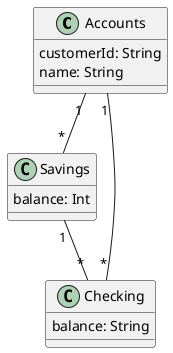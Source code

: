 @startuml "SmallBank1"


class Accounts{
  customerId: String
  name: String
}

class Savings{
  balance: Int
}

class Checking{
  balance: String
}



Accounts "1" -- "*" Savings

Accounts "1" -- "*" Checking

Savings "1" -- "*" Checking


@enduml